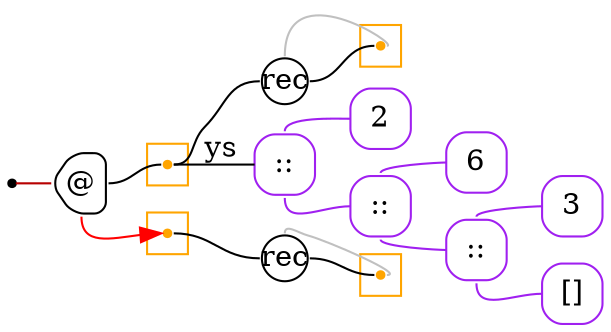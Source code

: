 digraph G {
  rankdir=LR;
  edge[arrowhead=none,arrowtail=none];
  node[fixedsize=true,shape=circle]
  size="9.201041666666667,5.219270833333334";
  labeldistance=0;
  nodesep=.175;
  ranksep=.175;

 nd1[shape=point];
 nd362[label="rec",tooltip="nd362-RecurGraph",style=rounded,width=.3,height=.3,color="#000000"];
   subgraph cluster_nd366 {
     graph[style=fill,color="orange"];
     ndcluster_nd366[tooltip="nd366",orientation=90,shape=point,color="orange"];
   };
   nd15[label="2",tooltip="nd15-ConstGraph",style=rounded,orientation=90,shape=square,width=.4,height=.4,color="purple"];
   nd21[label="6",tooltip="nd21-ConstGraph",style=rounded,orientation=90,shape=square,width=.4,height=.4,color="purple"];
   nd27[label="3",tooltip="nd27-ConstGraph",style=rounded,orientation=90,shape=square,width=.4,height=.4,color="purple"];
   nd32[label="[]",tooltip="nd32-ConstEmptyGraph",style=rounded,orientation=90,shape=square,width=.4,height=.4,color="purple"];
   nd540[label="::",tooltip="nd540-ConstListGraph",style=rounded,orientation=90,shape=square,width=.4,height=.4,color="purple"];
   nd546[label="::",tooltip="nd546-ConstListGraph",style=rounded,orientation=90,shape=square,width=.4,height=.4,color="purple"];
   nd552[label="::",tooltip="nd552-ConstListGraph",style=rounded,orientation=90,shape=square,width=.4,height=.4,color="purple"];
 nd48[label="@",tooltip="nd48-AppGraph",style=rounded,orientation=90,shape=house,width=.4,height=.4,color="#000000"];
 subgraph cluster_nd50 {
   graph[style=fill,color="orange"];
   ndcluster_nd50[tooltip="nd50",orientation=90,shape=point,color="orange"];
 };
 subgraph cluster_nd99 {
   graph[style=fill,color="orange"];
   ndcluster_nd99[tooltip="nd99",orientation=90,shape=point,color="orange"];
 };
 nd556[label="rec",tooltip="nd556-RecurGraph",style=rounded,width=.3,height=.3,color="#000000"];
   subgraph cluster_nd560 {
     graph[style=fill,color="orange"];
     ndcluster_nd560[tooltip="nd560",orientation=90,shape=point,color="orange"];
   };

  nd540->nd27[tailport=n,headport=w,color=purple,arrowhead=none,arrowtail=none];
  nd540->nd32[tailport=s,headport=w,color=purple,arrowhead=none,arrowtail=none];
  nd546->nd21[tailport=n,headport=w,color=purple,arrowhead=none,arrowtail=none];
  nd546->nd540[tailport=s,headport=w,color=purple,arrowhead=none,arrowtail=none];
  nd552->nd15[tailport=n,headport=w,color=purple,arrowhead=none,arrowtail=none];
  nd552->nd546[tailport=s,headport=w,color=purple,arrowhead=none,arrowtail=none];
  ndcluster_nd50->nd362[tailport=e,headport=w,color=black,arrowhead=none,arrowtail=none];
  ndcluster_nd50->nd552[label="ys",tailport=e,headport=w];
  ndcluster_nd99->nd556[tailport=e,headport=w,color=black,arrowhead=none,arrowtail=none];
  nd48->ndcluster_nd99[tailport=s,headport=w,color=red,arrowhead=normal];
  nd48->ndcluster_nd50[tailport=e,headport=w];
  nd1->nd48[tailport=e,headport=w,color="#b70000",arrowhead=none,arrowtail=none];
  nd362->ndcluster_nd366[dir=back,headport=e,tailport=n,color=grey,arrowhead=none,arrowtail=none];
  nd362->ndcluster_nd366[tailport=e,headport=w];
  nd556->ndcluster_nd560[dir=back,headport=e,tailport=n,color=grey,arrowhead=none,arrowtail=none];
  nd556->ndcluster_nd560[tailport=e,headport=w];
}
